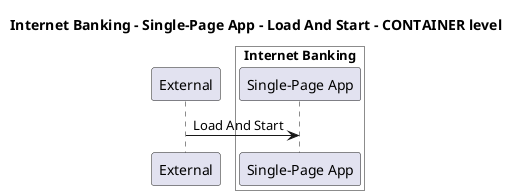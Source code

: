 @startuml

title Internet Banking - Single-Page App - Load And Start - CONTAINER level

participant "External" as C4InterFlow.SoftwareSystems.ExternalSystem

box "Internet Banking" #White
    participant "Single-Page App" as BigBankPlc.SoftwareSystems.InternetBanking.Containers.SinglePageApp
end box


C4InterFlow.SoftwareSystems.ExternalSystem -> BigBankPlc.SoftwareSystems.InternetBanking.Containers.SinglePageApp : Load And Start


@enduml
